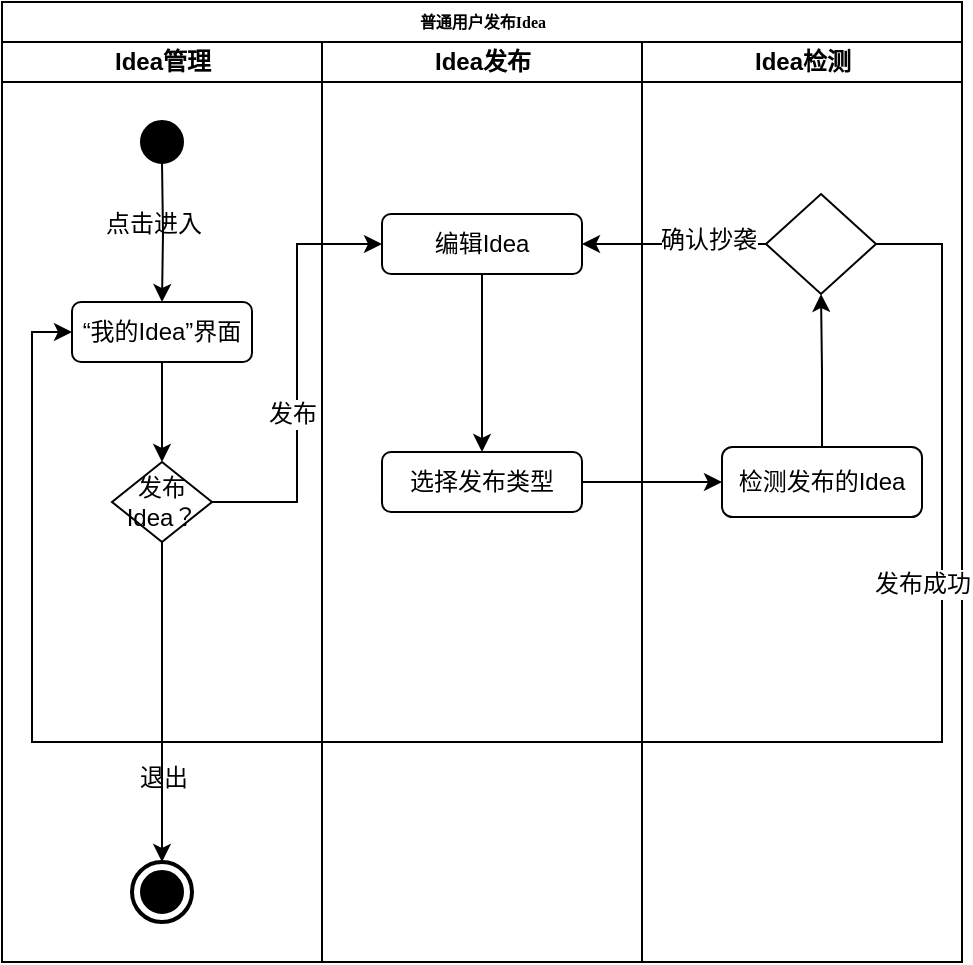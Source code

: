 <mxfile version="11.0.1" type="device"><diagram name="Page-1" id="74e2e168-ea6b-b213-b513-2b3c1d86103e"><mxGraphModel dx="2340" dy="536" grid="1" gridSize="10" guides="1" tooltips="1" connect="1" arrows="1" fold="1" page="1" pageScale="1" pageWidth="1100" pageHeight="850" background="#ffffff" math="0" shadow="0"><root><mxCell id="0"/><mxCell id="1" parent="0"/><mxCell id="77e6c97f196da883-1" value="普通用户发布Idea" style="swimlane;html=1;childLayout=stackLayout;startSize=20;rounded=0;shadow=0;labelBackgroundColor=none;strokeColor=#000000;strokeWidth=1;fillColor=#ffffff;fontFamily=Verdana;fontSize=8;fontColor=#000000;align=center;" parent="1" vertex="1"><mxGeometry x="-410" y="40" width="480" height="480" as="geometry"/></mxCell><mxCell id="77e6c97f196da883-2" value="Idea管理" style="swimlane;html=1;startSize=20;" parent="77e6c97f196da883-1" vertex="1"><mxGeometry y="20" width="160" height="460" as="geometry"/></mxCell><mxCell id="xl81eAmh0vOcS_gSqu4G-4" value="" style="edgeStyle=orthogonalEdgeStyle;rounded=0;orthogonalLoop=1;jettySize=auto;html=1;entryX=0.5;entryY=0;entryDx=0;entryDy=0;" parent="77e6c97f196da883-2" target="xl81eAmh0vOcS_gSqu4G-5" edge="1"><mxGeometry relative="1" as="geometry"><mxPoint x="80" y="100" as="targetPoint"/><mxPoint x="80" y="60" as="sourcePoint"/></mxGeometry></mxCell><mxCell id="xl81eAmh0vOcS_gSqu4G-10" style="edgeStyle=orthogonalEdgeStyle;rounded=0;orthogonalLoop=1;jettySize=auto;html=1;entryX=0.5;entryY=0;entryDx=0;entryDy=0;" parent="77e6c97f196da883-2" source="xl81eAmh0vOcS_gSqu4G-5" target="xl81eAmh0vOcS_gSqu4G-9" edge="1"><mxGeometry relative="1" as="geometry"/></mxCell><mxCell id="xl81eAmh0vOcS_gSqu4G-5" value="“我的Idea”界面" style="rounded=1;whiteSpace=wrap;html=1;" parent="77e6c97f196da883-2" vertex="1"><mxGeometry x="35" y="130" width="90" height="30" as="geometry"/></mxCell><mxCell id="xl81eAmh0vOcS_gSqu4G-6" value="点击进入" style="text;html=1;resizable=0;points=[];autosize=1;align=left;verticalAlign=top;spacingTop=-4;" parent="77e6c97f196da883-2" vertex="1"><mxGeometry x="50" y="81" width="60" height="20" as="geometry"/></mxCell><mxCell id="xl81eAmh0vOcS_gSqu4G-14" style="edgeStyle=orthogonalEdgeStyle;rounded=0;orthogonalLoop=1;jettySize=auto;html=1;" parent="77e6c97f196da883-2" source="xl81eAmh0vOcS_gSqu4G-9" edge="1"><mxGeometry relative="1" as="geometry"><mxPoint x="80" y="410" as="targetPoint"/></mxGeometry></mxCell><mxCell id="xl81eAmh0vOcS_gSqu4G-9" value="&lt;span style=&quot;text-align: left&quot;&gt;发布Idea？&lt;/span&gt;" style="rhombus;whiteSpace=wrap;html=1;" parent="77e6c97f196da883-2" vertex="1"><mxGeometry x="55" y="210" width="50" height="40" as="geometry"/></mxCell><mxCell id="DQ4FLslWv2HSRMr2Zv6v-2" value="" style="verticalLabelPosition=bottom;verticalAlign=top;html=1;strokeWidth=2;shape=mxgraph.flowchart.on-page_reference;" vertex="1" parent="77e6c97f196da883-2"><mxGeometry x="65" y="410" width="30" height="30" as="geometry"/></mxCell><mxCell id="DQ4FLslWv2HSRMr2Zv6v-3" value="" style="verticalLabelPosition=bottom;verticalAlign=top;html=1;strokeWidth=2;shape=mxgraph.flowchart.on-page_reference;fillColor=#000000;" vertex="1" parent="77e6c97f196da883-2"><mxGeometry x="70" y="415" width="20" height="20" as="geometry"/></mxCell><mxCell id="DQ4FLslWv2HSRMr2Zv6v-4" value="" style="verticalLabelPosition=bottom;verticalAlign=top;html=1;strokeWidth=2;shape=mxgraph.flowchart.on-page_reference;fillColor=#000000;" vertex="1" parent="77e6c97f196da883-2"><mxGeometry x="70" y="40" width="20" height="20" as="geometry"/></mxCell><mxCell id="77e6c97f196da883-3" value="Idea发布" style="swimlane;html=1;startSize=20;" parent="77e6c97f196da883-1" vertex="1"><mxGeometry x="160" y="20" width="160" height="460" as="geometry"/></mxCell><mxCell id="xl81eAmh0vOcS_gSqu4G-18" value="" style="edgeStyle=orthogonalEdgeStyle;rounded=0;orthogonalLoop=1;jettySize=auto;html=1;" parent="77e6c97f196da883-3" source="xl81eAmh0vOcS_gSqu4G-7" target="xl81eAmh0vOcS_gSqu4G-17" edge="1"><mxGeometry relative="1" as="geometry"/></mxCell><mxCell id="xl81eAmh0vOcS_gSqu4G-7" value="编辑Idea" style="rounded=1;whiteSpace=wrap;html=1;" parent="77e6c97f196da883-3" vertex="1"><mxGeometry x="30" y="86" width="100" height="30" as="geometry"/></mxCell><mxCell id="xl81eAmh0vOcS_gSqu4G-17" value="选择发布类型" style="rounded=1;whiteSpace=wrap;html=1;" parent="77e6c97f196da883-3" vertex="1"><mxGeometry x="30" y="205" width="100" height="30" as="geometry"/></mxCell><mxCell id="77e6c97f196da883-4" value="Idea检测" style="swimlane;html=1;startSize=20;" parent="77e6c97f196da883-1" vertex="1"><mxGeometry x="320" y="20" width="160" height="460" as="geometry"/></mxCell><mxCell id="xl81eAmh0vOcS_gSqu4G-22" value="" style="edgeStyle=orthogonalEdgeStyle;rounded=0;orthogonalLoop=1;jettySize=auto;html=1;entryX=0.5;entryY=1;entryDx=0;entryDy=0;" parent="77e6c97f196da883-4" source="xl81eAmh0vOcS_gSqu4G-20" target="xl81eAmh0vOcS_gSqu4G-23" edge="1"><mxGeometry relative="1" as="geometry"><mxPoint x="90" y="210" as="targetPoint"/></mxGeometry></mxCell><mxCell id="xl81eAmh0vOcS_gSqu4G-20" value="检测发布的Idea" style="rounded=1;whiteSpace=wrap;html=1;" parent="77e6c97f196da883-4" vertex="1"><mxGeometry x="40" y="202.5" width="100" height="35" as="geometry"/></mxCell><mxCell id="xl81eAmh0vOcS_gSqu4G-23" value="" style="rhombus;whiteSpace=wrap;html=1;" parent="77e6c97f196da883-4" vertex="1"><mxGeometry x="62" y="76" width="55" height="50" as="geometry"/></mxCell><mxCell id="xl81eAmh0vOcS_gSqu4G-11" style="edgeStyle=orthogonalEdgeStyle;rounded=0;orthogonalLoop=1;jettySize=auto;html=1;entryX=0;entryY=0.5;entryDx=0;entryDy=0;" parent="77e6c97f196da883-1" source="xl81eAmh0vOcS_gSqu4G-9" target="xl81eAmh0vOcS_gSqu4G-7" edge="1"><mxGeometry relative="1" as="geometry"/></mxCell><mxCell id="DQ4FLslWv2HSRMr2Zv6v-6" value="发布" style="text;html=1;resizable=0;points=[];align=center;verticalAlign=middle;labelBackgroundColor=#ffffff;" vertex="1" connectable="0" parent="xl81eAmh0vOcS_gSqu4G-11"><mxGeometry x="-0.191" y="3" relative="1" as="geometry"><mxPoint as="offset"/></mxGeometry></mxCell><mxCell id="xl81eAmh0vOcS_gSqu4G-19" style="edgeStyle=orthogonalEdgeStyle;rounded=0;orthogonalLoop=1;jettySize=auto;html=1;entryX=0;entryY=0.5;entryDx=0;entryDy=0;" parent="77e6c97f196da883-1" source="xl81eAmh0vOcS_gSqu4G-17" target="xl81eAmh0vOcS_gSqu4G-20" edge="1"><mxGeometry relative="1" as="geometry"><mxPoint x="350" y="120" as="targetPoint"/></mxGeometry></mxCell><mxCell id="xl81eAmh0vOcS_gSqu4G-26" style="edgeStyle=orthogonalEdgeStyle;rounded=0;orthogonalLoop=1;jettySize=auto;html=1;entryX=1;entryY=0.5;entryDx=0;entryDy=0;" parent="77e6c97f196da883-1" source="xl81eAmh0vOcS_gSqu4G-23" target="xl81eAmh0vOcS_gSqu4G-7" edge="1"><mxGeometry relative="1" as="geometry"/></mxCell><mxCell id="xl81eAmh0vOcS_gSqu4G-27" value="确认抄袭" style="text;html=1;resizable=0;points=[];align=center;verticalAlign=middle;labelBackgroundColor=#ffffff;" parent="xl81eAmh0vOcS_gSqu4G-26" vertex="1" connectable="0"><mxGeometry x="-0.372" y="-2" relative="1" as="geometry"><mxPoint as="offset"/></mxGeometry></mxCell><mxCell id="xl81eAmh0vOcS_gSqu4G-28" style="edgeStyle=orthogonalEdgeStyle;rounded=0;orthogonalLoop=1;jettySize=auto;html=1;exitX=1;exitY=0.5;exitDx=0;exitDy=0;entryX=0;entryY=0.5;entryDx=0;entryDy=0;" parent="77e6c97f196da883-1" source="xl81eAmh0vOcS_gSqu4G-23" target="xl81eAmh0vOcS_gSqu4G-5" edge="1"><mxGeometry relative="1" as="geometry"><mxPoint x="-40" y="150" as="targetPoint"/><Array as="points"><mxPoint x="470" y="121"/><mxPoint x="470" y="370"/><mxPoint x="15" y="370"/><mxPoint x="15" y="165"/></Array></mxGeometry></mxCell><mxCell id="xl81eAmh0vOcS_gSqu4G-29" value="发布成功" style="text;html=1;resizable=0;points=[];align=center;verticalAlign=middle;labelBackgroundColor=#ffffff;" parent="xl81eAmh0vOcS_gSqu4G-28" vertex="1" connectable="0"><mxGeometry x="-0.75" y="3" relative="1" as="geometry"><mxPoint x="-13" y="82" as="offset"/></mxGeometry></mxCell><mxCell id="xl81eAmh0vOcS_gSqu4G-15" value="退出" style="text;html=1;resizable=0;points=[];autosize=1;align=left;verticalAlign=top;spacingTop=-4;" parent="1" vertex="1"><mxGeometry x="-343" y="418" width="40" height="20" as="geometry"/></mxCell></root></mxGraphModel></diagram></mxfile>